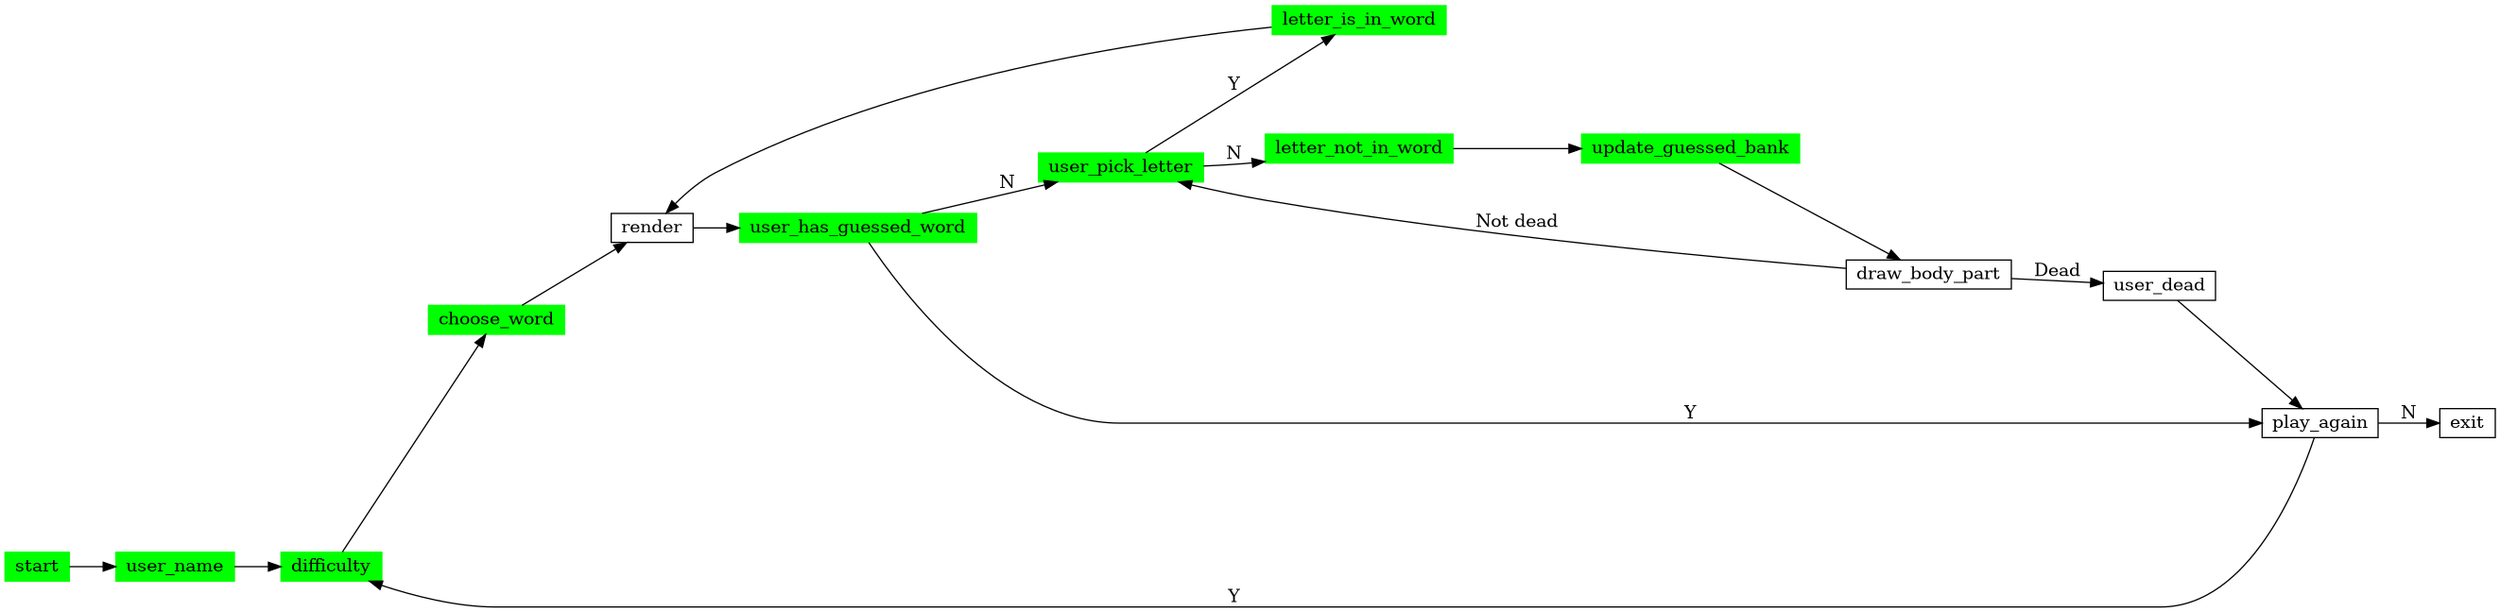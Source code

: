 @startuml
digraph G {
    nodesep=.8;
    rankdir=LR;
    node [shape=record,width=.1,height=.1];
    start [style=filled,color=green];
    user_name [style=filled,color=green];
    difficulty [style=filled,color=green];
    choose_word [style=filled,color=green];
    user_pick_letter [style=filled,color=green];
    letter_is_in_word [style=filled,color=green];
    letter_not_in_word [style=filled,color=green];
    user_has_guessed_word  [style=filled,color=green];
    update_guessed_bank  [style=filled,color=green];
    start -> user_name ;
    user_name -> difficulty;
    difficulty -> choose_word;
    choose_word -> render;
    user_pick_letter -> letter_is_in_word [label="Y"];
    user_pick_letter -> letter_not_in_word [label="N"];

    letter_is_in_word -> render;
    render -> user_has_guessed_word;

    letter_not_in_word -> update_guessed_bank;
    update_guessed_bank -> draw_body_part;
    draw_body_part  -> user_dead [label="Dead"];
    draw_body_part -> user_pick_letter [label="Not dead"];

    user_dead -> play_again;

    user_has_guessed_word -> play_again [label="Y"];
    user_has_guessed_word -> user_pick_letter [label="N"];

    play_again -> exit [label="N"];
    play_again -> difficulty [label="Y"];

}
@enduml